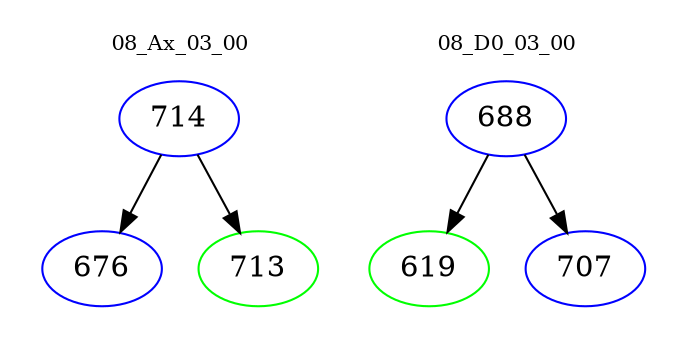 digraph{
subgraph cluster_0 {
color = white
label = "08_Ax_03_00";
fontsize=10;
T0_714 [label="714", color="blue"]
T0_714 -> T0_676 [color="black"]
T0_676 [label="676", color="blue"]
T0_714 -> T0_713 [color="black"]
T0_713 [label="713", color="green"]
}
subgraph cluster_1 {
color = white
label = "08_D0_03_00";
fontsize=10;
T1_688 [label="688", color="blue"]
T1_688 -> T1_619 [color="black"]
T1_619 [label="619", color="green"]
T1_688 -> T1_707 [color="black"]
T1_707 [label="707", color="blue"]
}
}
